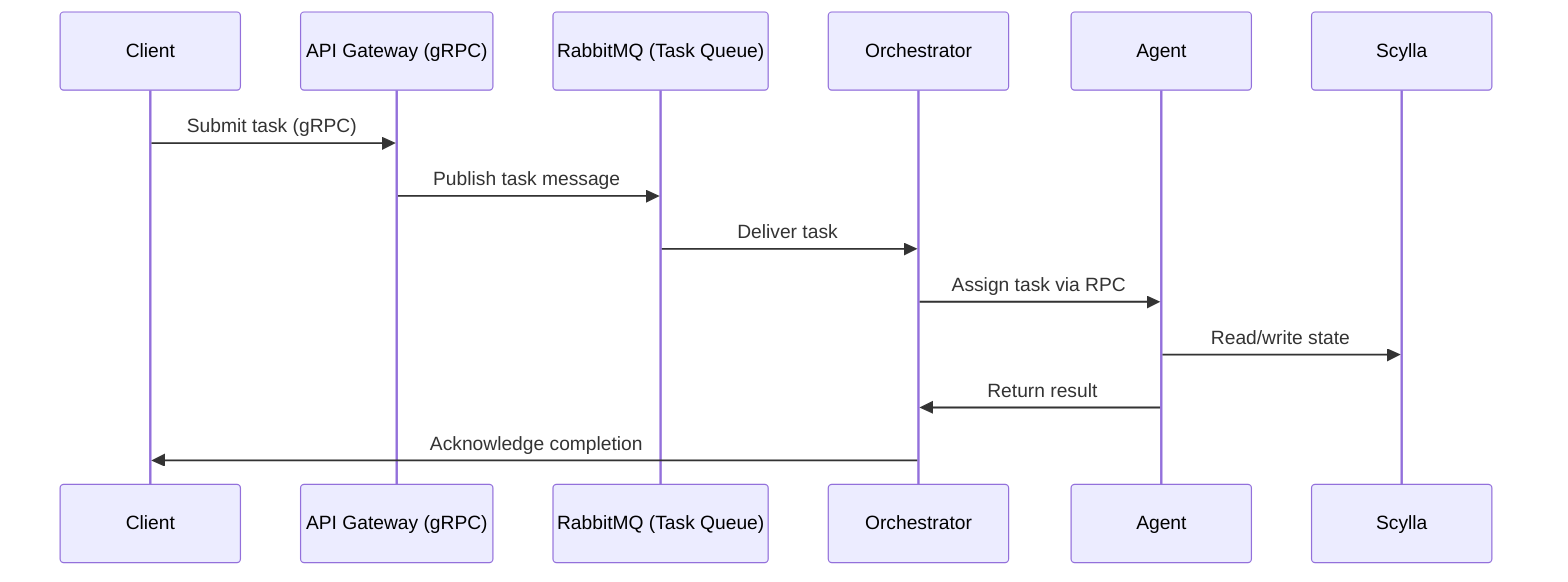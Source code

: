 sequenceDiagram
    participant Client
    participant API as API Gateway (gRPC)
    participant R as RabbitMQ (Task Queue)
    participant Orchestrator
    participant Agent
    participant Scylla

    Client->>API: Submit task (gRPC)
    API->>R: Publish task message
    R->>Orchestrator: Deliver task
    Orchestrator->>Agent: Assign task via RPC
    Agent->>Scylla: Read/write state
    Agent->>Orchestrator: Return result
    Orchestrator->>Client: Acknowledge completion